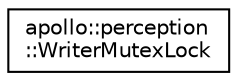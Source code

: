 digraph "Graphical Class Hierarchy"
{
  edge [fontname="Helvetica",fontsize="10",labelfontname="Helvetica",labelfontsize="10"];
  node [fontname="Helvetica",fontsize="10",shape=record];
  rankdir="LR";
  Node1 [label="apollo::perception\l::WriterMutexLock",height=0.2,width=0.4,color="black", fillcolor="white", style="filled",URL="$classapollo_1_1perception_1_1WriterMutexLock.html"];
}
